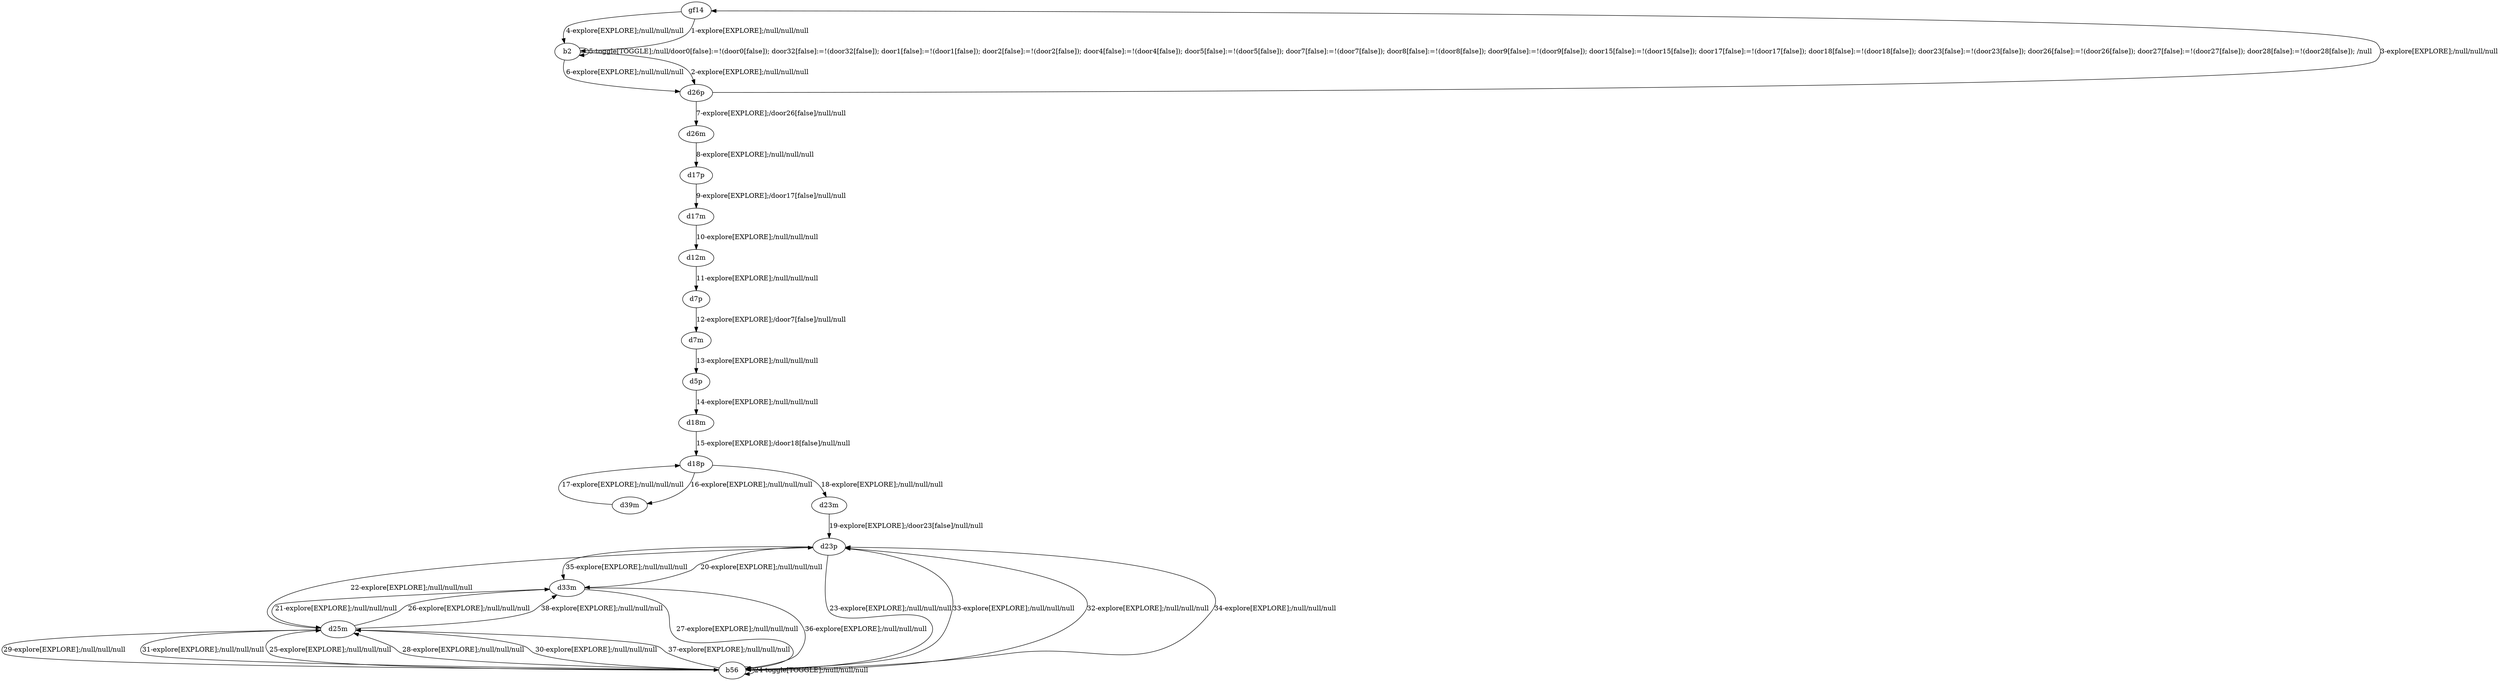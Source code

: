 # Total number of goals covered by this test: 1
# b56 --> b56

digraph g {
"gf14" -> "b2" [label = "1-explore[EXPLORE];/null/null/null"];
"b2" -> "d26p" [label = "2-explore[EXPLORE];/null/null/null"];
"d26p" -> "gf14" [label = "3-explore[EXPLORE];/null/null/null"];
"gf14" -> "b2" [label = "4-explore[EXPLORE];/null/null/null"];
"b2" -> "b2" [label = "5-toggle[TOGGLE];/null/door0[false]:=!(door0[false]); door32[false]:=!(door32[false]); door1[false]:=!(door1[false]); door2[false]:=!(door2[false]); door4[false]:=!(door4[false]); door5[false]:=!(door5[false]); door7[false]:=!(door7[false]); door8[false]:=!(door8[false]); door9[false]:=!(door9[false]); door15[false]:=!(door15[false]); door17[false]:=!(door17[false]); door18[false]:=!(door18[false]); door23[false]:=!(door23[false]); door26[false]:=!(door26[false]); door27[false]:=!(door27[false]); door28[false]:=!(door28[false]); /null"];
"b2" -> "d26p" [label = "6-explore[EXPLORE];/null/null/null"];
"d26p" -> "d26m" [label = "7-explore[EXPLORE];/door26[false]/null/null"];
"d26m" -> "d17p" [label = "8-explore[EXPLORE];/null/null/null"];
"d17p" -> "d17m" [label = "9-explore[EXPLORE];/door17[false]/null/null"];
"d17m" -> "d12m" [label = "10-explore[EXPLORE];/null/null/null"];
"d12m" -> "d7p" [label = "11-explore[EXPLORE];/null/null/null"];
"d7p" -> "d7m" [label = "12-explore[EXPLORE];/door7[false]/null/null"];
"d7m" -> "d5p" [label = "13-explore[EXPLORE];/null/null/null"];
"d5p" -> "d18m" [label = "14-explore[EXPLORE];/null/null/null"];
"d18m" -> "d18p" [label = "15-explore[EXPLORE];/door18[false]/null/null"];
"d18p" -> "d39m" [label = "16-explore[EXPLORE];/null/null/null"];
"d39m" -> "d18p" [label = "17-explore[EXPLORE];/null/null/null"];
"d18p" -> "d23m" [label = "18-explore[EXPLORE];/null/null/null"];
"d23m" -> "d23p" [label = "19-explore[EXPLORE];/door23[false]/null/null"];
"d23p" -> "d33m" [label = "20-explore[EXPLORE];/null/null/null"];
"d33m" -> "d25m" [label = "21-explore[EXPLORE];/null/null/null"];
"d25m" -> "d23p" [label = "22-explore[EXPLORE];/null/null/null"];
"d23p" -> "b56" [label = "23-explore[EXPLORE];/null/null/null"];
"b56" -> "b56" [label = "24-toggle[TOGGLE];/null/null/null"];
"b56" -> "d25m" [label = "25-explore[EXPLORE];/null/null/null"];
"d25m" -> "d33m" [label = "26-explore[EXPLORE];/null/null/null"];
"d33m" -> "b56" [label = "27-explore[EXPLORE];/null/null/null"];
"b56" -> "d25m" [label = "28-explore[EXPLORE];/null/null/null"];
"d25m" -> "b56" [label = "29-explore[EXPLORE];/null/null/null"];
"b56" -> "d25m" [label = "30-explore[EXPLORE];/null/null/null"];
"d25m" -> "b56" [label = "31-explore[EXPLORE];/null/null/null"];
"b56" -> "d23p" [label = "32-explore[EXPLORE];/null/null/null"];
"d23p" -> "b56" [label = "33-explore[EXPLORE];/null/null/null"];
"b56" -> "d23p" [label = "34-explore[EXPLORE];/null/null/null"];
"d23p" -> "d33m" [label = "35-explore[EXPLORE];/null/null/null"];
"d33m" -> "b56" [label = "36-explore[EXPLORE];/null/null/null"];
"b56" -> "d25m" [label = "37-explore[EXPLORE];/null/null/null"];
"d25m" -> "d33m" [label = "38-explore[EXPLORE];/null/null/null"];
}